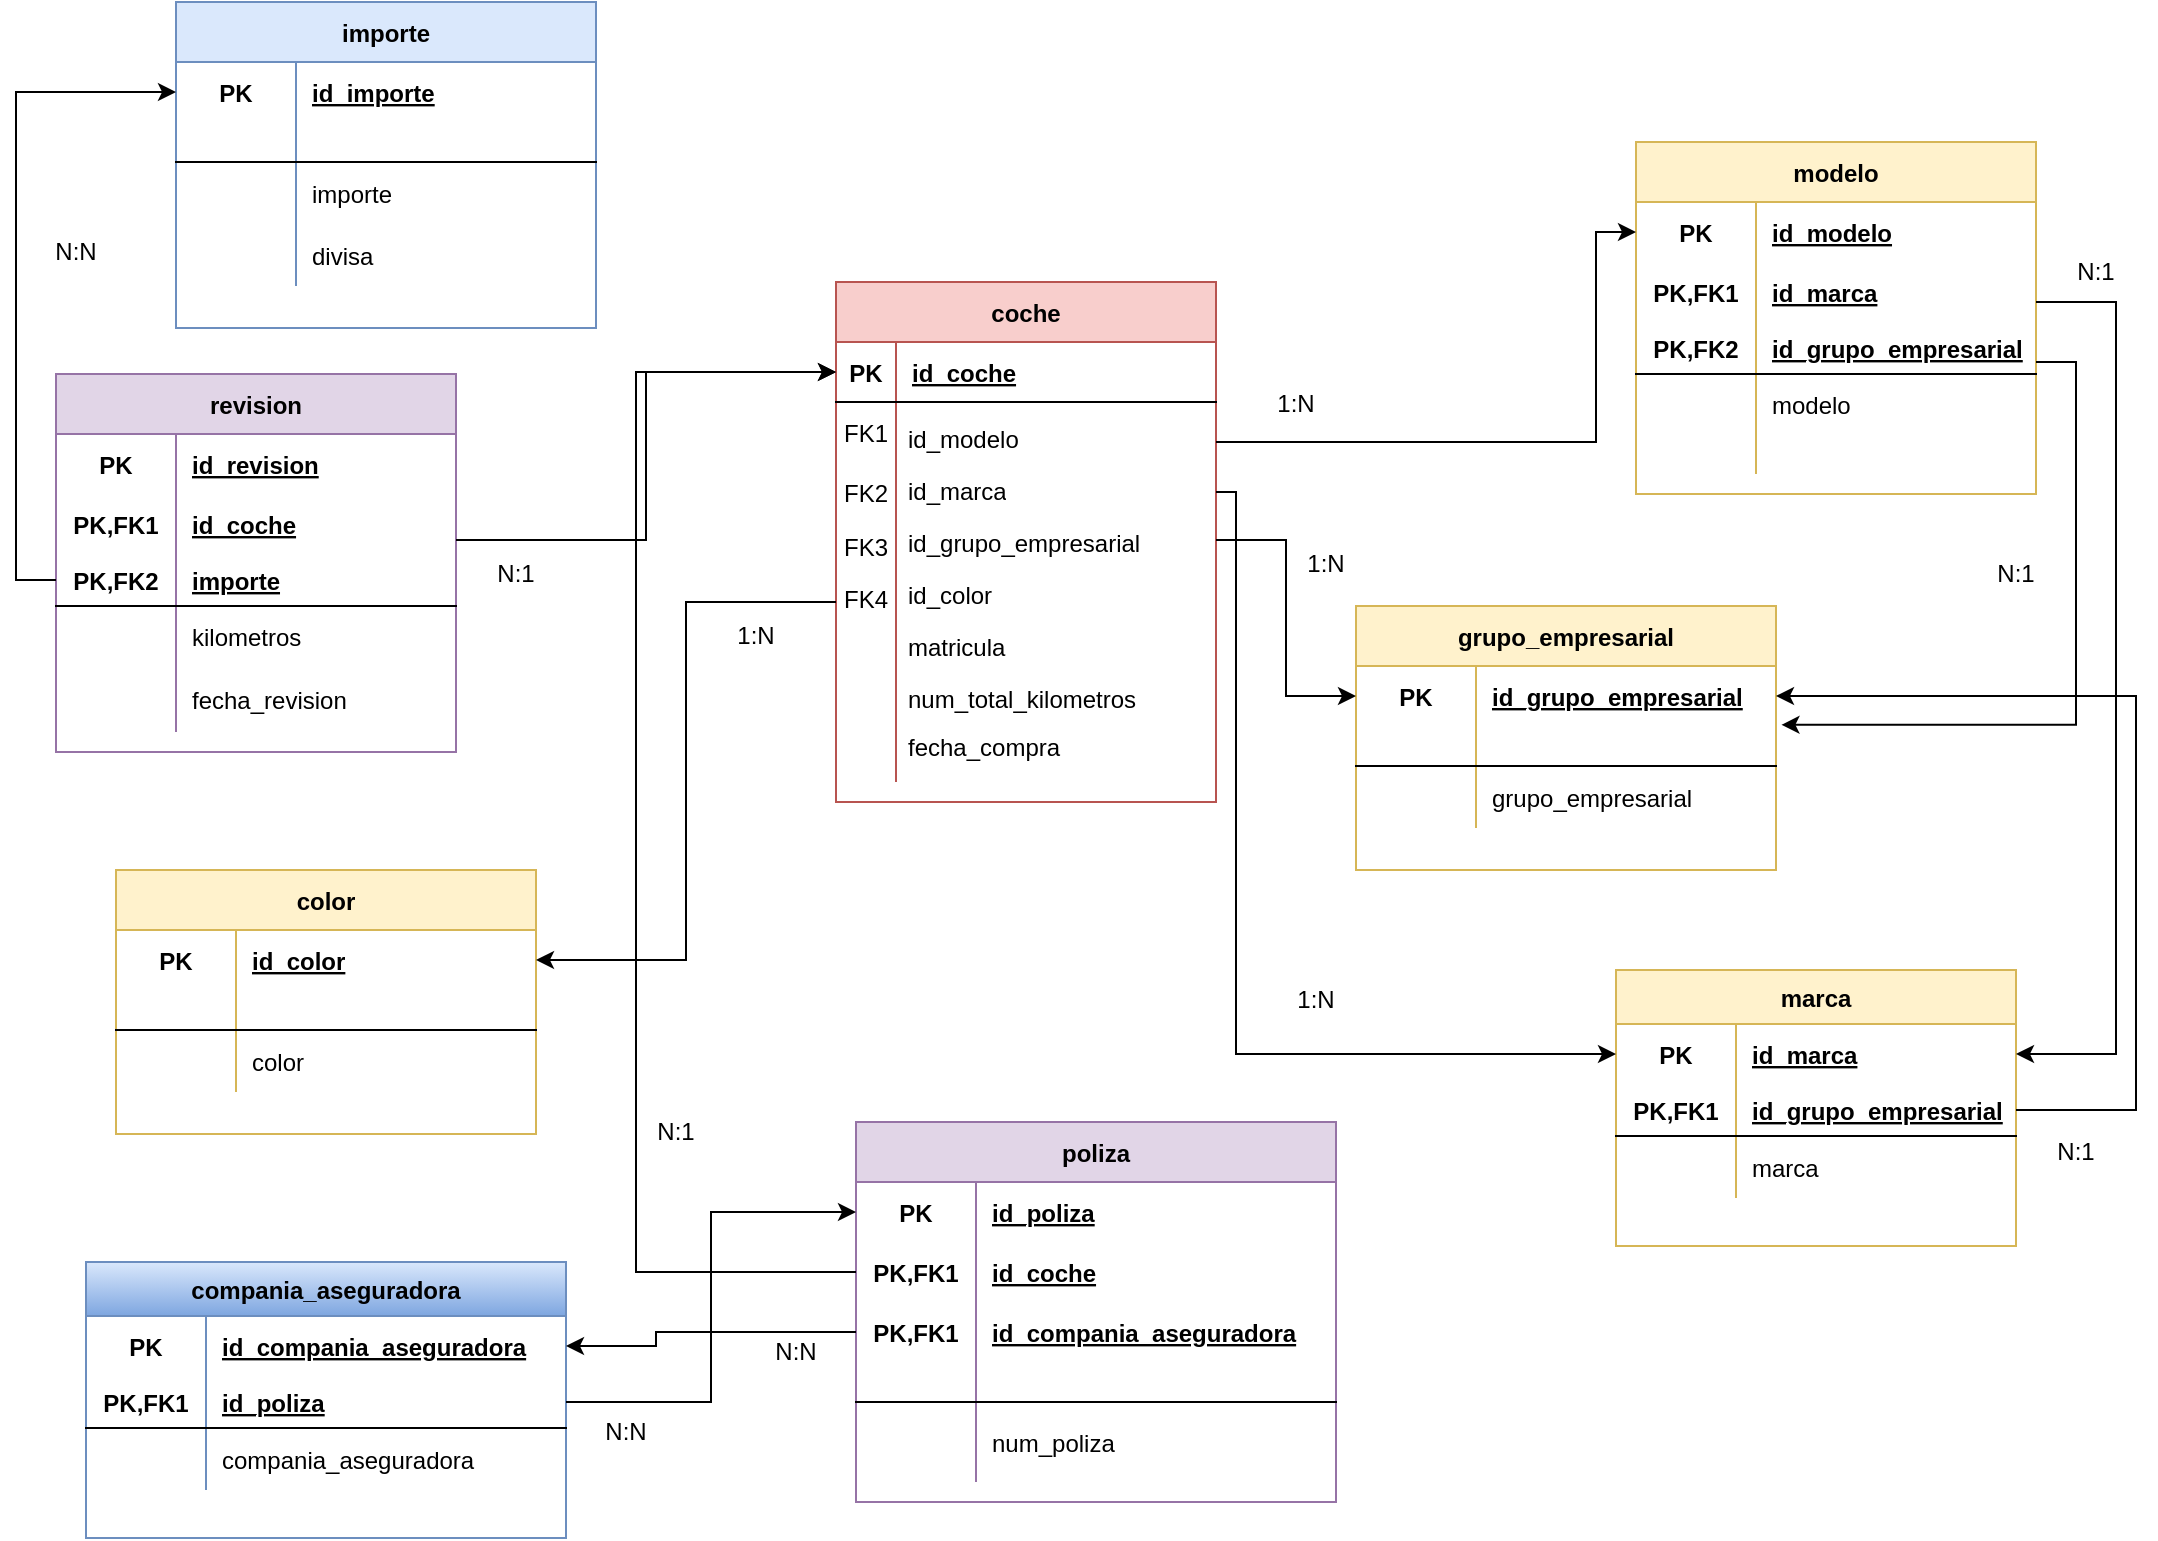 <mxfile version="20.3.0" type="device"><diagram id="R2lEEEUBdFMjLlhIrx00" name="Page-1"><mxGraphModel dx="1301" dy="855" grid="1" gridSize="10" guides="1" tooltips="1" connect="1" arrows="1" fold="1" page="1" pageScale="1" pageWidth="1100" pageHeight="850" math="0" shadow="0" extFonts="Permanent Marker^https://fonts.googleapis.com/css?family=Permanent+Marker"><root><mxCell id="0"/><mxCell id="1" parent="0"/><mxCell id="mA0oNfnz9oC28Sxgr4J8-57" value="coche" style="shape=table;startSize=30;container=1;collapsible=1;childLayout=tableLayout;fixedRows=1;rowLines=0;fontStyle=1;align=center;resizeLast=1;fillColor=#f8cecc;strokeColor=#b85450;" vertex="1" parent="1"><mxGeometry x="430" y="190" width="190" height="260" as="geometry"/></mxCell><mxCell id="mA0oNfnz9oC28Sxgr4J8-58" value="" style="shape=tableRow;horizontal=0;startSize=0;swimlaneHead=0;swimlaneBody=0;fillColor=none;collapsible=0;dropTarget=0;points=[[0,0.5],[1,0.5]];portConstraint=eastwest;top=0;left=0;right=0;bottom=1;" vertex="1" parent="mA0oNfnz9oC28Sxgr4J8-57"><mxGeometry y="30" width="190" height="30" as="geometry"/></mxCell><mxCell id="mA0oNfnz9oC28Sxgr4J8-59" value="PK" style="shape=partialRectangle;connectable=0;fillColor=none;top=0;left=0;bottom=0;right=0;fontStyle=1;overflow=hidden;" vertex="1" parent="mA0oNfnz9oC28Sxgr4J8-58"><mxGeometry width="30" height="30" as="geometry"><mxRectangle width="30" height="30" as="alternateBounds"/></mxGeometry></mxCell><mxCell id="mA0oNfnz9oC28Sxgr4J8-60" value="id_coche" style="shape=partialRectangle;connectable=0;fillColor=none;top=0;left=0;bottom=0;right=0;align=left;spacingLeft=6;fontStyle=5;overflow=hidden;" vertex="1" parent="mA0oNfnz9oC28Sxgr4J8-58"><mxGeometry x="30" width="160" height="30" as="geometry"><mxRectangle width="160" height="30" as="alternateBounds"/></mxGeometry></mxCell><mxCell id="mA0oNfnz9oC28Sxgr4J8-61" value="" style="shape=tableRow;horizontal=0;startSize=0;swimlaneHead=0;swimlaneBody=0;fillColor=none;collapsible=0;dropTarget=0;points=[[0,0.5],[1,0.5]];portConstraint=eastwest;top=0;left=0;right=0;bottom=0;" vertex="1" parent="mA0oNfnz9oC28Sxgr4J8-57"><mxGeometry y="60" width="190" height="30" as="geometry"/></mxCell><mxCell id="mA0oNfnz9oC28Sxgr4J8-62" value="FK1" style="shape=partialRectangle;connectable=0;fillColor=none;top=0;left=0;bottom=0;right=0;editable=1;overflow=hidden;" vertex="1" parent="mA0oNfnz9oC28Sxgr4J8-61"><mxGeometry width="30" height="30" as="geometry"><mxRectangle width="30" height="30" as="alternateBounds"/></mxGeometry></mxCell><mxCell id="mA0oNfnz9oC28Sxgr4J8-63" value="" style="shape=partialRectangle;connectable=0;fillColor=none;top=0;left=0;bottom=0;right=0;align=left;spacingLeft=6;overflow=hidden;" vertex="1" parent="mA0oNfnz9oC28Sxgr4J8-61"><mxGeometry x="30" width="160" height="30" as="geometry"><mxRectangle width="160" height="30" as="alternateBounds"/></mxGeometry></mxCell><mxCell id="mA0oNfnz9oC28Sxgr4J8-64" value="" style="shape=tableRow;horizontal=0;startSize=0;swimlaneHead=0;swimlaneBody=0;fillColor=none;collapsible=0;dropTarget=0;points=[[0,0.5],[1,0.5]];portConstraint=eastwest;top=0;left=0;right=0;bottom=0;" vertex="1" parent="mA0oNfnz9oC28Sxgr4J8-57"><mxGeometry y="90" width="190" height="30" as="geometry"/></mxCell><mxCell id="mA0oNfnz9oC28Sxgr4J8-65" value="FK2" style="shape=partialRectangle;connectable=0;fillColor=none;top=0;left=0;bottom=0;right=0;editable=1;overflow=hidden;" vertex="1" parent="mA0oNfnz9oC28Sxgr4J8-64"><mxGeometry width="30" height="30" as="geometry"><mxRectangle width="30" height="30" as="alternateBounds"/></mxGeometry></mxCell><mxCell id="mA0oNfnz9oC28Sxgr4J8-66" value="" style="shape=partialRectangle;connectable=0;fillColor=none;top=0;left=0;bottom=0;right=0;align=left;spacingLeft=6;overflow=hidden;" vertex="1" parent="mA0oNfnz9oC28Sxgr4J8-64"><mxGeometry x="30" width="160" height="30" as="geometry"><mxRectangle width="160" height="30" as="alternateBounds"/></mxGeometry></mxCell><mxCell id="mA0oNfnz9oC28Sxgr4J8-67" value="" style="shape=tableRow;horizontal=0;startSize=0;swimlaneHead=0;swimlaneBody=0;fillColor=none;collapsible=0;dropTarget=0;points=[[0,0.5],[1,0.5]];portConstraint=eastwest;top=0;left=0;right=0;bottom=0;" vertex="1" parent="mA0oNfnz9oC28Sxgr4J8-57"><mxGeometry y="120" width="190" height="130" as="geometry"/></mxCell><mxCell id="mA0oNfnz9oC28Sxgr4J8-68" value="" style="shape=partialRectangle;connectable=0;fillColor=none;top=0;left=0;bottom=0;right=0;editable=1;overflow=hidden;" vertex="1" parent="mA0oNfnz9oC28Sxgr4J8-67"><mxGeometry width="30" height="130" as="geometry"><mxRectangle width="30" height="130" as="alternateBounds"/></mxGeometry></mxCell><mxCell id="mA0oNfnz9oC28Sxgr4J8-69" value="" style="shape=partialRectangle;connectable=0;fillColor=none;top=0;left=0;bottom=0;right=0;align=left;spacingLeft=6;overflow=hidden;" vertex="1" parent="mA0oNfnz9oC28Sxgr4J8-67"><mxGeometry x="30" width="160" height="130" as="geometry"><mxRectangle width="160" height="130" as="alternateBounds"/></mxGeometry></mxCell><mxCell id="mA0oNfnz9oC28Sxgr4J8-47" value="id_modelo" style="text;strokeColor=none;fillColor=none;align=left;verticalAlign=top;spacingLeft=4;spacingRight=4;overflow=hidden;rotatable=0;points=[[0,0.5],[1,0.5]];portConstraint=eastwest;" vertex="1" parent="1"><mxGeometry x="460" y="255" width="90" height="26" as="geometry"/></mxCell><mxCell id="mA0oNfnz9oC28Sxgr4J8-48" value="id_marca" style="text;strokeColor=none;fillColor=none;align=left;verticalAlign=top;spacingLeft=4;spacingRight=4;overflow=hidden;rotatable=0;points=[[0,0.5],[1,0.5]];portConstraint=eastwest;" vertex="1" parent="1"><mxGeometry x="460" y="281" width="60" height="26" as="geometry"/></mxCell><mxCell id="mA0oNfnz9oC28Sxgr4J8-49" value="id_grupo_empresarial" style="text;strokeColor=none;fillColor=none;align=left;verticalAlign=top;spacingLeft=4;spacingRight=4;overflow=hidden;rotatable=0;points=[[0,0.5],[1,0.5]];portConstraint=eastwest;" vertex="1" parent="1"><mxGeometry x="460" y="307" width="140" height="26" as="geometry"/></mxCell><mxCell id="mA0oNfnz9oC28Sxgr4J8-50" value="id_color" style="text;strokeColor=none;fillColor=none;align=left;verticalAlign=top;spacingLeft=4;spacingRight=4;overflow=hidden;rotatable=0;points=[[0,0.5],[1,0.5]];portConstraint=eastwest;" vertex="1" parent="1"><mxGeometry x="460" y="333" width="60" height="26" as="geometry"/></mxCell><mxCell id="mA0oNfnz9oC28Sxgr4J8-51" value="matricula" style="text;strokeColor=none;fillColor=none;align=left;verticalAlign=top;spacingLeft=4;spacingRight=4;overflow=hidden;rotatable=0;points=[[0,0.5],[1,0.5]];portConstraint=eastwest;" vertex="1" parent="1"><mxGeometry x="460" y="359" width="60" height="26" as="geometry"/></mxCell><mxCell id="mA0oNfnz9oC28Sxgr4J8-52" value="num_total_kilometros" style="text;strokeColor=none;fillColor=none;align=left;verticalAlign=top;spacingLeft=4;spacingRight=4;overflow=hidden;rotatable=0;points=[[0,0.5],[1,0.5]];portConstraint=eastwest;" vertex="1" parent="1"><mxGeometry x="460" y="385" width="130" height="20" as="geometry"/></mxCell><mxCell id="mA0oNfnz9oC28Sxgr4J8-55" value="fecha_compra" style="text;strokeColor=none;fillColor=none;align=left;verticalAlign=top;spacingLeft=4;spacingRight=4;overflow=hidden;rotatable=0;points=[[0,0.5],[1,0.5]];portConstraint=eastwest;" vertex="1" parent="1"><mxGeometry x="460" y="409" width="100" height="26" as="geometry"/></mxCell><mxCell id="mA0oNfnz9oC28Sxgr4J8-70" value="FK3" style="shape=partialRectangle;connectable=0;fillColor=none;top=0;left=0;bottom=0;right=0;editable=1;overflow=hidden;" vertex="1" parent="1"><mxGeometry x="430" y="307" width="30" height="30" as="geometry"><mxRectangle width="30" height="30" as="alternateBounds"/></mxGeometry></mxCell><mxCell id="mA0oNfnz9oC28Sxgr4J8-71" value="FK4" style="shape=partialRectangle;connectable=0;fillColor=none;top=0;left=0;bottom=0;right=0;editable=1;overflow=hidden;" vertex="1" parent="1"><mxGeometry x="430" y="333" width="30" height="30" as="geometry"><mxRectangle width="30" height="30" as="alternateBounds"/></mxGeometry></mxCell><mxCell id="mA0oNfnz9oC28Sxgr4J8-89" value="modelo" style="shape=table;startSize=30;container=1;collapsible=1;childLayout=tableLayout;fixedRows=1;rowLines=0;fontStyle=1;align=center;resizeLast=1;fillColor=#fff2cc;strokeColor=#d6b656;" vertex="1" parent="1"><mxGeometry x="830" y="120" width="200" height="176" as="geometry"/></mxCell><mxCell id="mA0oNfnz9oC28Sxgr4J8-90" value="" style="shape=tableRow;horizontal=0;startSize=0;swimlaneHead=0;swimlaneBody=0;fillColor=none;collapsible=0;dropTarget=0;points=[[0,0.5],[1,0.5]];portConstraint=eastwest;top=0;left=0;right=0;bottom=0;" vertex="1" parent="mA0oNfnz9oC28Sxgr4J8-89"><mxGeometry y="30" width="200" height="30" as="geometry"/></mxCell><mxCell id="mA0oNfnz9oC28Sxgr4J8-91" value="PK" style="shape=partialRectangle;connectable=0;fillColor=none;top=0;left=0;bottom=0;right=0;fontStyle=1;overflow=hidden;" vertex="1" parent="mA0oNfnz9oC28Sxgr4J8-90"><mxGeometry width="60" height="30" as="geometry"><mxRectangle width="60" height="30" as="alternateBounds"/></mxGeometry></mxCell><mxCell id="mA0oNfnz9oC28Sxgr4J8-92" value="id_modelo" style="shape=partialRectangle;connectable=0;fillColor=none;top=0;left=0;bottom=0;right=0;align=left;spacingLeft=6;fontStyle=5;overflow=hidden;" vertex="1" parent="mA0oNfnz9oC28Sxgr4J8-90"><mxGeometry x="60" width="140" height="30" as="geometry"><mxRectangle width="140" height="30" as="alternateBounds"/></mxGeometry></mxCell><mxCell id="mA0oNfnz9oC28Sxgr4J8-102" value="" style="shape=tableRow;horizontal=0;startSize=0;swimlaneHead=0;swimlaneBody=0;fillColor=none;collapsible=0;dropTarget=0;points=[[0,0.5],[1,0.5]];portConstraint=eastwest;top=0;left=0;right=0;bottom=0;" vertex="1" parent="mA0oNfnz9oC28Sxgr4J8-89"><mxGeometry y="60" width="200" height="30" as="geometry"/></mxCell><mxCell id="mA0oNfnz9oC28Sxgr4J8-103" value="PK,FK1" style="shape=partialRectangle;connectable=0;fillColor=none;top=0;left=0;bottom=0;right=0;fontStyle=1;overflow=hidden;" vertex="1" parent="mA0oNfnz9oC28Sxgr4J8-102"><mxGeometry width="60" height="30" as="geometry"><mxRectangle width="60" height="30" as="alternateBounds"/></mxGeometry></mxCell><mxCell id="mA0oNfnz9oC28Sxgr4J8-104" value="id_marca" style="shape=partialRectangle;connectable=0;fillColor=none;top=0;left=0;bottom=0;right=0;align=left;spacingLeft=6;fontStyle=5;overflow=hidden;" vertex="1" parent="mA0oNfnz9oC28Sxgr4J8-102"><mxGeometry x="60" width="140" height="30" as="geometry"><mxRectangle width="140" height="30" as="alternateBounds"/></mxGeometry></mxCell><mxCell id="mA0oNfnz9oC28Sxgr4J8-93" value="" style="shape=tableRow;horizontal=0;startSize=0;swimlaneHead=0;swimlaneBody=0;fillColor=none;collapsible=0;dropTarget=0;points=[[0,0.5],[1,0.5]];portConstraint=eastwest;top=0;left=0;right=0;bottom=1;" vertex="1" parent="mA0oNfnz9oC28Sxgr4J8-89"><mxGeometry y="90" width="200" height="26" as="geometry"/></mxCell><mxCell id="mA0oNfnz9oC28Sxgr4J8-94" value="PK,FK2" style="shape=partialRectangle;connectable=0;fillColor=none;top=0;left=0;bottom=0;right=0;fontStyle=1;overflow=hidden;" vertex="1" parent="mA0oNfnz9oC28Sxgr4J8-93"><mxGeometry width="60" height="26" as="geometry"><mxRectangle width="60" height="26" as="alternateBounds"/></mxGeometry></mxCell><mxCell id="mA0oNfnz9oC28Sxgr4J8-95" value="id_grupo_empresarial" style="shape=partialRectangle;connectable=0;fillColor=none;top=0;left=0;bottom=0;right=0;align=left;spacingLeft=6;fontStyle=5;overflow=hidden;" vertex="1" parent="mA0oNfnz9oC28Sxgr4J8-93"><mxGeometry x="60" width="140" height="26" as="geometry"><mxRectangle width="140" height="26" as="alternateBounds"/></mxGeometry></mxCell><mxCell id="mA0oNfnz9oC28Sxgr4J8-96" value="" style="shape=tableRow;horizontal=0;startSize=0;swimlaneHead=0;swimlaneBody=0;fillColor=none;collapsible=0;dropTarget=0;points=[[0,0.5],[1,0.5]];portConstraint=eastwest;top=0;left=0;right=0;bottom=0;" vertex="1" parent="mA0oNfnz9oC28Sxgr4J8-89"><mxGeometry y="116" width="200" height="30" as="geometry"/></mxCell><mxCell id="mA0oNfnz9oC28Sxgr4J8-97" value="" style="shape=partialRectangle;connectable=0;fillColor=none;top=0;left=0;bottom=0;right=0;editable=1;overflow=hidden;" vertex="1" parent="mA0oNfnz9oC28Sxgr4J8-96"><mxGeometry width="60" height="30" as="geometry"><mxRectangle width="60" height="30" as="alternateBounds"/></mxGeometry></mxCell><mxCell id="mA0oNfnz9oC28Sxgr4J8-98" value="modelo" style="shape=partialRectangle;connectable=0;fillColor=none;top=0;left=0;bottom=0;right=0;align=left;spacingLeft=6;overflow=hidden;" vertex="1" parent="mA0oNfnz9oC28Sxgr4J8-96"><mxGeometry x="60" width="140" height="30" as="geometry"><mxRectangle width="140" height="30" as="alternateBounds"/></mxGeometry></mxCell><mxCell id="mA0oNfnz9oC28Sxgr4J8-99" value="" style="shape=tableRow;horizontal=0;startSize=0;swimlaneHead=0;swimlaneBody=0;fillColor=none;collapsible=0;dropTarget=0;points=[[0,0.5],[1,0.5]];portConstraint=eastwest;top=0;left=0;right=0;bottom=0;" vertex="1" parent="mA0oNfnz9oC28Sxgr4J8-89"><mxGeometry y="146" width="200" height="20" as="geometry"/></mxCell><mxCell id="mA0oNfnz9oC28Sxgr4J8-100" value="" style="shape=partialRectangle;connectable=0;fillColor=none;top=0;left=0;bottom=0;right=0;editable=1;overflow=hidden;" vertex="1" parent="mA0oNfnz9oC28Sxgr4J8-99"><mxGeometry width="60" height="20" as="geometry"><mxRectangle width="60" height="20" as="alternateBounds"/></mxGeometry></mxCell><mxCell id="mA0oNfnz9oC28Sxgr4J8-101" value="" style="shape=partialRectangle;connectable=0;fillColor=none;top=0;left=0;bottom=0;right=0;align=left;spacingLeft=6;overflow=hidden;" vertex="1" parent="mA0oNfnz9oC28Sxgr4J8-99"><mxGeometry x="60" width="140" height="20" as="geometry"><mxRectangle width="140" height="20" as="alternateBounds"/></mxGeometry></mxCell><mxCell id="mA0oNfnz9oC28Sxgr4J8-105" value="marca" style="shape=table;startSize=27;container=1;collapsible=1;childLayout=tableLayout;fixedRows=1;rowLines=0;fontStyle=1;align=center;resizeLast=1;fillColor=#fff2cc;strokeColor=#d6b656;" vertex="1" parent="1"><mxGeometry x="820" y="534" width="200" height="138" as="geometry"/></mxCell><mxCell id="mA0oNfnz9oC28Sxgr4J8-106" value="" style="shape=tableRow;horizontal=0;startSize=0;swimlaneHead=0;swimlaneBody=0;fillColor=none;collapsible=0;dropTarget=0;points=[[0,0.5],[1,0.5]];portConstraint=eastwest;top=0;left=0;right=0;bottom=0;" vertex="1" parent="mA0oNfnz9oC28Sxgr4J8-105"><mxGeometry y="27" width="200" height="30" as="geometry"/></mxCell><mxCell id="mA0oNfnz9oC28Sxgr4J8-107" value="PK" style="shape=partialRectangle;connectable=0;fillColor=none;top=0;left=0;bottom=0;right=0;fontStyle=1;overflow=hidden;" vertex="1" parent="mA0oNfnz9oC28Sxgr4J8-106"><mxGeometry width="60" height="30" as="geometry"><mxRectangle width="60" height="30" as="alternateBounds"/></mxGeometry></mxCell><mxCell id="mA0oNfnz9oC28Sxgr4J8-108" value="id_marca" style="shape=partialRectangle;connectable=0;fillColor=none;top=0;left=0;bottom=0;right=0;align=left;spacingLeft=6;fontStyle=5;overflow=hidden;" vertex="1" parent="mA0oNfnz9oC28Sxgr4J8-106"><mxGeometry x="60" width="140" height="30" as="geometry"><mxRectangle width="140" height="30" as="alternateBounds"/></mxGeometry></mxCell><mxCell id="mA0oNfnz9oC28Sxgr4J8-112" value="" style="shape=tableRow;horizontal=0;startSize=0;swimlaneHead=0;swimlaneBody=0;fillColor=none;collapsible=0;dropTarget=0;points=[[0,0.5],[1,0.5]];portConstraint=eastwest;top=0;left=0;right=0;bottom=1;" vertex="1" parent="mA0oNfnz9oC28Sxgr4J8-105"><mxGeometry y="57" width="200" height="26" as="geometry"/></mxCell><mxCell id="mA0oNfnz9oC28Sxgr4J8-113" value="PK,FK1" style="shape=partialRectangle;connectable=0;fillColor=none;top=0;left=0;bottom=0;right=0;fontStyle=1;overflow=hidden;" vertex="1" parent="mA0oNfnz9oC28Sxgr4J8-112"><mxGeometry width="60" height="26" as="geometry"><mxRectangle width="60" height="26" as="alternateBounds"/></mxGeometry></mxCell><mxCell id="mA0oNfnz9oC28Sxgr4J8-114" value="id_grupo_empresarial" style="shape=partialRectangle;connectable=0;fillColor=none;top=0;left=0;bottom=0;right=0;align=left;spacingLeft=6;fontStyle=5;overflow=hidden;" vertex="1" parent="mA0oNfnz9oC28Sxgr4J8-112"><mxGeometry x="60" width="140" height="26" as="geometry"><mxRectangle width="140" height="26" as="alternateBounds"/></mxGeometry></mxCell><mxCell id="mA0oNfnz9oC28Sxgr4J8-118" value="" style="shape=tableRow;horizontal=0;startSize=0;swimlaneHead=0;swimlaneBody=0;fillColor=none;collapsible=0;dropTarget=0;points=[[0,0.5],[1,0.5]];portConstraint=eastwest;top=0;left=0;right=0;bottom=0;" vertex="1" parent="mA0oNfnz9oC28Sxgr4J8-105"><mxGeometry y="83" width="200" height="31" as="geometry"/></mxCell><mxCell id="mA0oNfnz9oC28Sxgr4J8-119" value="" style="shape=partialRectangle;connectable=0;fillColor=none;top=0;left=0;bottom=0;right=0;editable=1;overflow=hidden;" vertex="1" parent="mA0oNfnz9oC28Sxgr4J8-118"><mxGeometry width="60" height="31" as="geometry"><mxRectangle width="60" height="31" as="alternateBounds"/></mxGeometry></mxCell><mxCell id="mA0oNfnz9oC28Sxgr4J8-120" value="marca" style="shape=partialRectangle;connectable=0;fillColor=none;top=0;left=0;bottom=0;right=0;align=left;spacingLeft=6;overflow=hidden;" vertex="1" parent="mA0oNfnz9oC28Sxgr4J8-118"><mxGeometry x="60" width="140" height="31" as="geometry"><mxRectangle width="140" height="31" as="alternateBounds"/></mxGeometry></mxCell><mxCell id="mA0oNfnz9oC28Sxgr4J8-121" value="grupo_empresarial" style="shape=table;startSize=30;container=1;collapsible=1;childLayout=tableLayout;fixedRows=1;rowLines=0;fontStyle=1;align=center;resizeLast=1;fillColor=#fff2cc;strokeColor=#d6b656;" vertex="1" parent="1"><mxGeometry x="690" y="352" width="210" height="132" as="geometry"/></mxCell><mxCell id="mA0oNfnz9oC28Sxgr4J8-122" value="" style="shape=tableRow;horizontal=0;startSize=0;swimlaneHead=0;swimlaneBody=0;fillColor=none;collapsible=0;dropTarget=0;points=[[0,0.5],[1,0.5]];portConstraint=eastwest;top=0;left=0;right=0;bottom=0;" vertex="1" parent="mA0oNfnz9oC28Sxgr4J8-121"><mxGeometry y="30" width="210" height="30" as="geometry"/></mxCell><mxCell id="mA0oNfnz9oC28Sxgr4J8-123" value="PK" style="shape=partialRectangle;connectable=0;fillColor=none;top=0;left=0;bottom=0;right=0;fontStyle=1;overflow=hidden;" vertex="1" parent="mA0oNfnz9oC28Sxgr4J8-122"><mxGeometry width="60" height="30" as="geometry"><mxRectangle width="60" height="30" as="alternateBounds"/></mxGeometry></mxCell><mxCell id="mA0oNfnz9oC28Sxgr4J8-124" value="id_grupo_empresarial" style="shape=partialRectangle;connectable=0;fillColor=none;top=0;left=0;bottom=0;right=0;align=left;spacingLeft=6;fontStyle=5;overflow=hidden;" vertex="1" parent="mA0oNfnz9oC28Sxgr4J8-122"><mxGeometry x="60" width="150" height="30" as="geometry"><mxRectangle width="150" height="30" as="alternateBounds"/></mxGeometry></mxCell><mxCell id="mA0oNfnz9oC28Sxgr4J8-125" value="" style="shape=tableRow;horizontal=0;startSize=0;swimlaneHead=0;swimlaneBody=0;fillColor=none;collapsible=0;dropTarget=0;points=[[0,0.5],[1,0.5]];portConstraint=eastwest;top=0;left=0;right=0;bottom=1;" vertex="1" parent="mA0oNfnz9oC28Sxgr4J8-121"><mxGeometry y="60" width="210" height="20" as="geometry"/></mxCell><mxCell id="mA0oNfnz9oC28Sxgr4J8-126" value="" style="shape=partialRectangle;connectable=0;fillColor=none;top=0;left=0;bottom=0;right=0;fontStyle=1;overflow=hidden;" vertex="1" parent="mA0oNfnz9oC28Sxgr4J8-125"><mxGeometry width="60" height="20" as="geometry"><mxRectangle width="60" height="20" as="alternateBounds"/></mxGeometry></mxCell><mxCell id="mA0oNfnz9oC28Sxgr4J8-127" value="" style="shape=partialRectangle;connectable=0;fillColor=none;top=0;left=0;bottom=0;right=0;align=left;spacingLeft=6;fontStyle=5;overflow=hidden;" vertex="1" parent="mA0oNfnz9oC28Sxgr4J8-125"><mxGeometry x="60" width="150" height="20" as="geometry"><mxRectangle width="150" height="20" as="alternateBounds"/></mxGeometry></mxCell><mxCell id="mA0oNfnz9oC28Sxgr4J8-128" value="" style="shape=tableRow;horizontal=0;startSize=0;swimlaneHead=0;swimlaneBody=0;fillColor=none;collapsible=0;dropTarget=0;points=[[0,0.5],[1,0.5]];portConstraint=eastwest;top=0;left=0;right=0;bottom=0;" vertex="1" parent="mA0oNfnz9oC28Sxgr4J8-121"><mxGeometry y="80" width="210" height="31" as="geometry"/></mxCell><mxCell id="mA0oNfnz9oC28Sxgr4J8-129" value="" style="shape=partialRectangle;connectable=0;fillColor=none;top=0;left=0;bottom=0;right=0;editable=1;overflow=hidden;" vertex="1" parent="mA0oNfnz9oC28Sxgr4J8-128"><mxGeometry width="60" height="31" as="geometry"><mxRectangle width="60" height="31" as="alternateBounds"/></mxGeometry></mxCell><mxCell id="mA0oNfnz9oC28Sxgr4J8-130" value="grupo_empresarial" style="shape=partialRectangle;connectable=0;fillColor=none;top=0;left=0;bottom=0;right=0;align=left;spacingLeft=6;overflow=hidden;" vertex="1" parent="mA0oNfnz9oC28Sxgr4J8-128"><mxGeometry x="60" width="150" height="31" as="geometry"><mxRectangle width="150" height="31" as="alternateBounds"/></mxGeometry></mxCell><mxCell id="mA0oNfnz9oC28Sxgr4J8-131" value="color" style="shape=table;startSize=30;container=1;collapsible=1;childLayout=tableLayout;fixedRows=1;rowLines=0;fontStyle=1;align=center;resizeLast=1;fillColor=#fff2cc;strokeColor=#d6b656;" vertex="1" parent="1"><mxGeometry x="70" y="484" width="210" height="132" as="geometry"/></mxCell><mxCell id="mA0oNfnz9oC28Sxgr4J8-132" value="" style="shape=tableRow;horizontal=0;startSize=0;swimlaneHead=0;swimlaneBody=0;fillColor=none;collapsible=0;dropTarget=0;points=[[0,0.5],[1,0.5]];portConstraint=eastwest;top=0;left=0;right=0;bottom=0;" vertex="1" parent="mA0oNfnz9oC28Sxgr4J8-131"><mxGeometry y="30" width="210" height="30" as="geometry"/></mxCell><mxCell id="mA0oNfnz9oC28Sxgr4J8-133" value="PK" style="shape=partialRectangle;connectable=0;fillColor=none;top=0;left=0;bottom=0;right=0;fontStyle=1;overflow=hidden;" vertex="1" parent="mA0oNfnz9oC28Sxgr4J8-132"><mxGeometry width="60" height="30" as="geometry"><mxRectangle width="60" height="30" as="alternateBounds"/></mxGeometry></mxCell><mxCell id="mA0oNfnz9oC28Sxgr4J8-134" value="id_color" style="shape=partialRectangle;connectable=0;fillColor=none;top=0;left=0;bottom=0;right=0;align=left;spacingLeft=6;fontStyle=5;overflow=hidden;" vertex="1" parent="mA0oNfnz9oC28Sxgr4J8-132"><mxGeometry x="60" width="150" height="30" as="geometry"><mxRectangle width="150" height="30" as="alternateBounds"/></mxGeometry></mxCell><mxCell id="mA0oNfnz9oC28Sxgr4J8-135" value="" style="shape=tableRow;horizontal=0;startSize=0;swimlaneHead=0;swimlaneBody=0;fillColor=none;collapsible=0;dropTarget=0;points=[[0,0.5],[1,0.5]];portConstraint=eastwest;top=0;left=0;right=0;bottom=1;" vertex="1" parent="mA0oNfnz9oC28Sxgr4J8-131"><mxGeometry y="60" width="210" height="20" as="geometry"/></mxCell><mxCell id="mA0oNfnz9oC28Sxgr4J8-136" value="" style="shape=partialRectangle;connectable=0;fillColor=none;top=0;left=0;bottom=0;right=0;fontStyle=1;overflow=hidden;" vertex="1" parent="mA0oNfnz9oC28Sxgr4J8-135"><mxGeometry width="60" height="20" as="geometry"><mxRectangle width="60" height="20" as="alternateBounds"/></mxGeometry></mxCell><mxCell id="mA0oNfnz9oC28Sxgr4J8-137" value="" style="shape=partialRectangle;connectable=0;fillColor=none;top=0;left=0;bottom=0;right=0;align=left;spacingLeft=6;fontStyle=5;overflow=hidden;" vertex="1" parent="mA0oNfnz9oC28Sxgr4J8-135"><mxGeometry x="60" width="150" height="20" as="geometry"><mxRectangle width="150" height="20" as="alternateBounds"/></mxGeometry></mxCell><mxCell id="mA0oNfnz9oC28Sxgr4J8-138" value="" style="shape=tableRow;horizontal=0;startSize=0;swimlaneHead=0;swimlaneBody=0;fillColor=none;collapsible=0;dropTarget=0;points=[[0,0.5],[1,0.5]];portConstraint=eastwest;top=0;left=0;right=0;bottom=0;" vertex="1" parent="mA0oNfnz9oC28Sxgr4J8-131"><mxGeometry y="80" width="210" height="31" as="geometry"/></mxCell><mxCell id="mA0oNfnz9oC28Sxgr4J8-139" value="" style="shape=partialRectangle;connectable=0;fillColor=none;top=0;left=0;bottom=0;right=0;editable=1;overflow=hidden;" vertex="1" parent="mA0oNfnz9oC28Sxgr4J8-138"><mxGeometry width="60" height="31" as="geometry"><mxRectangle width="60" height="31" as="alternateBounds"/></mxGeometry></mxCell><mxCell id="mA0oNfnz9oC28Sxgr4J8-140" value="color" style="shape=partialRectangle;connectable=0;fillColor=none;top=0;left=0;bottom=0;right=0;align=left;spacingLeft=6;overflow=hidden;" vertex="1" parent="mA0oNfnz9oC28Sxgr4J8-138"><mxGeometry x="60" width="150" height="31" as="geometry"><mxRectangle width="150" height="31" as="alternateBounds"/></mxGeometry></mxCell><mxCell id="mA0oNfnz9oC28Sxgr4J8-153" value="poliza" style="shape=table;startSize=30;container=1;collapsible=1;childLayout=tableLayout;fixedRows=1;rowLines=0;fontStyle=1;align=center;resizeLast=1;fillColor=#e1d5e7;strokeColor=#9673a6;" vertex="1" parent="1"><mxGeometry x="440" y="610" width="240" height="190" as="geometry"/></mxCell><mxCell id="mA0oNfnz9oC28Sxgr4J8-154" value="" style="shape=tableRow;horizontal=0;startSize=0;swimlaneHead=0;swimlaneBody=0;fillColor=none;collapsible=0;dropTarget=0;points=[[0,0.5],[1,0.5]];portConstraint=eastwest;top=0;left=0;right=0;bottom=0;" vertex="1" parent="mA0oNfnz9oC28Sxgr4J8-153"><mxGeometry y="30" width="240" height="30" as="geometry"/></mxCell><mxCell id="mA0oNfnz9oC28Sxgr4J8-155" value="PK" style="shape=partialRectangle;connectable=0;fillColor=none;top=0;left=0;bottom=0;right=0;fontStyle=1;overflow=hidden;" vertex="1" parent="mA0oNfnz9oC28Sxgr4J8-154"><mxGeometry width="60" height="30" as="geometry"><mxRectangle width="60" height="30" as="alternateBounds"/></mxGeometry></mxCell><mxCell id="mA0oNfnz9oC28Sxgr4J8-156" value="id_poliza" style="shape=partialRectangle;connectable=0;fillColor=none;top=0;left=0;bottom=0;right=0;align=left;spacingLeft=6;fontStyle=5;overflow=hidden;" vertex="1" parent="mA0oNfnz9oC28Sxgr4J8-154"><mxGeometry x="60" width="180" height="30" as="geometry"><mxRectangle width="180" height="30" as="alternateBounds"/></mxGeometry></mxCell><mxCell id="mA0oNfnz9oC28Sxgr4J8-157" value="" style="shape=tableRow;horizontal=0;startSize=0;swimlaneHead=0;swimlaneBody=0;fillColor=none;collapsible=0;dropTarget=0;points=[[0,0.5],[1,0.5]];portConstraint=eastwest;top=0;left=0;right=0;bottom=0;" vertex="1" parent="mA0oNfnz9oC28Sxgr4J8-153"><mxGeometry y="60" width="240" height="30" as="geometry"/></mxCell><mxCell id="mA0oNfnz9oC28Sxgr4J8-158" value="PK,FK1" style="shape=partialRectangle;connectable=0;fillColor=none;top=0;left=0;bottom=0;right=0;fontStyle=1;overflow=hidden;" vertex="1" parent="mA0oNfnz9oC28Sxgr4J8-157"><mxGeometry width="60" height="30" as="geometry"><mxRectangle width="60" height="30" as="alternateBounds"/></mxGeometry></mxCell><mxCell id="mA0oNfnz9oC28Sxgr4J8-159" value="id_coche" style="shape=partialRectangle;connectable=0;fillColor=none;top=0;left=0;bottom=0;right=0;align=left;spacingLeft=6;fontStyle=5;overflow=hidden;" vertex="1" parent="mA0oNfnz9oC28Sxgr4J8-157"><mxGeometry x="60" width="180" height="30" as="geometry"><mxRectangle width="180" height="30" as="alternateBounds"/></mxGeometry></mxCell><mxCell id="mA0oNfnz9oC28Sxgr4J8-169" value="" style="shape=tableRow;horizontal=0;startSize=0;swimlaneHead=0;swimlaneBody=0;fillColor=none;collapsible=0;dropTarget=0;points=[[0,0.5],[1,0.5]];portConstraint=eastwest;top=0;left=0;right=0;bottom=0;" vertex="1" parent="mA0oNfnz9oC28Sxgr4J8-153"><mxGeometry y="90" width="240" height="30" as="geometry"/></mxCell><mxCell id="mA0oNfnz9oC28Sxgr4J8-170" value="PK,FK1" style="shape=partialRectangle;connectable=0;fillColor=none;top=0;left=0;bottom=0;right=0;fontStyle=1;overflow=hidden;" vertex="1" parent="mA0oNfnz9oC28Sxgr4J8-169"><mxGeometry width="60" height="30" as="geometry"><mxRectangle width="60" height="30" as="alternateBounds"/></mxGeometry></mxCell><mxCell id="mA0oNfnz9oC28Sxgr4J8-171" value="id_compania_aseguradora" style="shape=partialRectangle;connectable=0;fillColor=none;top=0;left=0;bottom=0;right=0;align=left;spacingLeft=6;fontStyle=5;overflow=hidden;" vertex="1" parent="mA0oNfnz9oC28Sxgr4J8-169"><mxGeometry x="60" width="180" height="30" as="geometry"><mxRectangle width="180" height="30" as="alternateBounds"/></mxGeometry></mxCell><mxCell id="mA0oNfnz9oC28Sxgr4J8-160" value="" style="shape=tableRow;horizontal=0;startSize=0;swimlaneHead=0;swimlaneBody=0;fillColor=none;collapsible=0;dropTarget=0;points=[[0,0.5],[1,0.5]];portConstraint=eastwest;top=0;left=0;right=0;bottom=1;" vertex="1" parent="mA0oNfnz9oC28Sxgr4J8-153"><mxGeometry y="120" width="240" height="20" as="geometry"/></mxCell><mxCell id="mA0oNfnz9oC28Sxgr4J8-161" value="" style="shape=partialRectangle;connectable=0;fillColor=none;top=0;left=0;bottom=0;right=0;fontStyle=1;overflow=hidden;" vertex="1" parent="mA0oNfnz9oC28Sxgr4J8-160"><mxGeometry width="60" height="20" as="geometry"><mxRectangle width="60" height="20" as="alternateBounds"/></mxGeometry></mxCell><mxCell id="mA0oNfnz9oC28Sxgr4J8-162" value="" style="shape=partialRectangle;connectable=0;fillColor=none;top=0;left=0;bottom=0;right=0;align=left;spacingLeft=6;fontStyle=5;overflow=hidden;" vertex="1" parent="mA0oNfnz9oC28Sxgr4J8-160"><mxGeometry x="60" width="180" height="20" as="geometry"><mxRectangle width="180" height="20" as="alternateBounds"/></mxGeometry></mxCell><mxCell id="mA0oNfnz9oC28Sxgr4J8-163" value="" style="shape=tableRow;horizontal=0;startSize=0;swimlaneHead=0;swimlaneBody=0;fillColor=none;collapsible=0;dropTarget=0;points=[[0,0.5],[1,0.5]];portConstraint=eastwest;top=0;left=0;right=0;bottom=0;" vertex="1" parent="mA0oNfnz9oC28Sxgr4J8-153"><mxGeometry y="140" width="240" height="40" as="geometry"/></mxCell><mxCell id="mA0oNfnz9oC28Sxgr4J8-164" value="" style="shape=partialRectangle;connectable=0;fillColor=none;top=0;left=0;bottom=0;right=0;editable=1;overflow=hidden;" vertex="1" parent="mA0oNfnz9oC28Sxgr4J8-163"><mxGeometry width="60" height="40" as="geometry"><mxRectangle width="60" height="40" as="alternateBounds"/></mxGeometry></mxCell><mxCell id="mA0oNfnz9oC28Sxgr4J8-165" value="num_poliza" style="shape=partialRectangle;connectable=0;fillColor=none;top=0;left=0;bottom=0;right=0;align=left;spacingLeft=6;overflow=hidden;" vertex="1" parent="mA0oNfnz9oC28Sxgr4J8-163"><mxGeometry x="60" width="180" height="40" as="geometry"><mxRectangle width="180" height="40" as="alternateBounds"/></mxGeometry></mxCell><mxCell id="mA0oNfnz9oC28Sxgr4J8-185" value="compania_aseguradora" style="shape=table;startSize=27;container=1;collapsible=1;childLayout=tableLayout;fixedRows=1;rowLines=0;fontStyle=1;align=center;resizeLast=1;fillColor=#dae8fc;gradientColor=#7ea6e0;strokeColor=#6c8ebf;" vertex="1" parent="1"><mxGeometry x="55" y="680" width="240" height="138" as="geometry"/></mxCell><mxCell id="mA0oNfnz9oC28Sxgr4J8-186" value="" style="shape=tableRow;horizontal=0;startSize=0;swimlaneHead=0;swimlaneBody=0;fillColor=none;collapsible=0;dropTarget=0;points=[[0,0.5],[1,0.5]];portConstraint=eastwest;top=0;left=0;right=0;bottom=0;" vertex="1" parent="mA0oNfnz9oC28Sxgr4J8-185"><mxGeometry y="27" width="240" height="30" as="geometry"/></mxCell><mxCell id="mA0oNfnz9oC28Sxgr4J8-187" value="PK" style="shape=partialRectangle;connectable=0;fillColor=none;top=0;left=0;bottom=0;right=0;fontStyle=1;overflow=hidden;" vertex="1" parent="mA0oNfnz9oC28Sxgr4J8-186"><mxGeometry width="60" height="30" as="geometry"><mxRectangle width="60" height="30" as="alternateBounds"/></mxGeometry></mxCell><mxCell id="mA0oNfnz9oC28Sxgr4J8-188" value="id_compania_aseguradora" style="shape=partialRectangle;connectable=0;fillColor=none;top=0;left=0;bottom=0;right=0;align=left;spacingLeft=6;fontStyle=5;overflow=hidden;" vertex="1" parent="mA0oNfnz9oC28Sxgr4J8-186"><mxGeometry x="60" width="180" height="30" as="geometry"><mxRectangle width="180" height="30" as="alternateBounds"/></mxGeometry></mxCell><mxCell id="mA0oNfnz9oC28Sxgr4J8-189" value="" style="shape=tableRow;horizontal=0;startSize=0;swimlaneHead=0;swimlaneBody=0;fillColor=none;collapsible=0;dropTarget=0;points=[[0,0.5],[1,0.5]];portConstraint=eastwest;top=0;left=0;right=0;bottom=1;" vertex="1" parent="mA0oNfnz9oC28Sxgr4J8-185"><mxGeometry y="57" width="240" height="26" as="geometry"/></mxCell><mxCell id="mA0oNfnz9oC28Sxgr4J8-190" value="PK,FK1" style="shape=partialRectangle;connectable=0;fillColor=none;top=0;left=0;bottom=0;right=0;fontStyle=1;overflow=hidden;" vertex="1" parent="mA0oNfnz9oC28Sxgr4J8-189"><mxGeometry width="60" height="26" as="geometry"><mxRectangle width="60" height="26" as="alternateBounds"/></mxGeometry></mxCell><mxCell id="mA0oNfnz9oC28Sxgr4J8-191" value="id_poliza" style="shape=partialRectangle;connectable=0;fillColor=none;top=0;left=0;bottom=0;right=0;align=left;spacingLeft=6;fontStyle=5;overflow=hidden;" vertex="1" parent="mA0oNfnz9oC28Sxgr4J8-189"><mxGeometry x="60" width="180" height="26" as="geometry"><mxRectangle width="180" height="26" as="alternateBounds"/></mxGeometry></mxCell><mxCell id="mA0oNfnz9oC28Sxgr4J8-192" value="" style="shape=tableRow;horizontal=0;startSize=0;swimlaneHead=0;swimlaneBody=0;fillColor=none;collapsible=0;dropTarget=0;points=[[0,0.5],[1,0.5]];portConstraint=eastwest;top=0;left=0;right=0;bottom=0;" vertex="1" parent="mA0oNfnz9oC28Sxgr4J8-185"><mxGeometry y="83" width="240" height="31" as="geometry"/></mxCell><mxCell id="mA0oNfnz9oC28Sxgr4J8-193" value="" style="shape=partialRectangle;connectable=0;fillColor=none;top=0;left=0;bottom=0;right=0;editable=1;overflow=hidden;" vertex="1" parent="mA0oNfnz9oC28Sxgr4J8-192"><mxGeometry width="60" height="31" as="geometry"><mxRectangle width="60" height="31" as="alternateBounds"/></mxGeometry></mxCell><mxCell id="mA0oNfnz9oC28Sxgr4J8-194" value="compania_aseguradora" style="shape=partialRectangle;connectable=0;fillColor=none;top=0;left=0;bottom=0;right=0;align=left;spacingLeft=6;overflow=hidden;" vertex="1" parent="mA0oNfnz9oC28Sxgr4J8-192"><mxGeometry x="60" width="180" height="31" as="geometry"><mxRectangle width="180" height="31" as="alternateBounds"/></mxGeometry></mxCell><mxCell id="mA0oNfnz9oC28Sxgr4J8-195" value="revision" style="shape=table;startSize=30;container=1;collapsible=1;childLayout=tableLayout;fixedRows=1;rowLines=0;fontStyle=1;align=center;resizeLast=1;fillColor=#e1d5e7;strokeColor=#9673a6;" vertex="1" parent="1"><mxGeometry x="40" y="236" width="200" height="189" as="geometry"/></mxCell><mxCell id="mA0oNfnz9oC28Sxgr4J8-196" value="" style="shape=tableRow;horizontal=0;startSize=0;swimlaneHead=0;swimlaneBody=0;fillColor=none;collapsible=0;dropTarget=0;points=[[0,0.5],[1,0.5]];portConstraint=eastwest;top=0;left=0;right=0;bottom=0;" vertex="1" parent="mA0oNfnz9oC28Sxgr4J8-195"><mxGeometry y="30" width="200" height="30" as="geometry"/></mxCell><mxCell id="mA0oNfnz9oC28Sxgr4J8-197" value="PK" style="shape=partialRectangle;connectable=0;fillColor=none;top=0;left=0;bottom=0;right=0;fontStyle=1;overflow=hidden;" vertex="1" parent="mA0oNfnz9oC28Sxgr4J8-196"><mxGeometry width="60" height="30" as="geometry"><mxRectangle width="60" height="30" as="alternateBounds"/></mxGeometry></mxCell><mxCell id="mA0oNfnz9oC28Sxgr4J8-198" value="id_revision" style="shape=partialRectangle;connectable=0;fillColor=none;top=0;left=0;bottom=0;right=0;align=left;spacingLeft=6;fontStyle=5;overflow=hidden;" vertex="1" parent="mA0oNfnz9oC28Sxgr4J8-196"><mxGeometry x="60" width="140" height="30" as="geometry"><mxRectangle width="140" height="30" as="alternateBounds"/></mxGeometry></mxCell><mxCell id="mA0oNfnz9oC28Sxgr4J8-199" value="" style="shape=tableRow;horizontal=0;startSize=0;swimlaneHead=0;swimlaneBody=0;fillColor=none;collapsible=0;dropTarget=0;points=[[0,0.5],[1,0.5]];portConstraint=eastwest;top=0;left=0;right=0;bottom=0;" vertex="1" parent="mA0oNfnz9oC28Sxgr4J8-195"><mxGeometry y="60" width="200" height="30" as="geometry"/></mxCell><mxCell id="mA0oNfnz9oC28Sxgr4J8-200" value="PK,FK1" style="shape=partialRectangle;connectable=0;fillColor=none;top=0;left=0;bottom=0;right=0;fontStyle=1;overflow=hidden;" vertex="1" parent="mA0oNfnz9oC28Sxgr4J8-199"><mxGeometry width="60" height="30" as="geometry"><mxRectangle width="60" height="30" as="alternateBounds"/></mxGeometry></mxCell><mxCell id="mA0oNfnz9oC28Sxgr4J8-201" value="id_coche" style="shape=partialRectangle;connectable=0;fillColor=none;top=0;left=0;bottom=0;right=0;align=left;spacingLeft=6;fontStyle=5;overflow=hidden;" vertex="1" parent="mA0oNfnz9oC28Sxgr4J8-199"><mxGeometry x="60" width="140" height="30" as="geometry"><mxRectangle width="140" height="30" as="alternateBounds"/></mxGeometry></mxCell><mxCell id="mA0oNfnz9oC28Sxgr4J8-202" value="" style="shape=tableRow;horizontal=0;startSize=0;swimlaneHead=0;swimlaneBody=0;fillColor=none;collapsible=0;dropTarget=0;points=[[0,0.5],[1,0.5]];portConstraint=eastwest;top=0;left=0;right=0;bottom=1;" vertex="1" parent="mA0oNfnz9oC28Sxgr4J8-195"><mxGeometry y="90" width="200" height="26" as="geometry"/></mxCell><mxCell id="mA0oNfnz9oC28Sxgr4J8-203" value="PK,FK2" style="shape=partialRectangle;connectable=0;fillColor=none;top=0;left=0;bottom=0;right=0;fontStyle=1;overflow=hidden;" vertex="1" parent="mA0oNfnz9oC28Sxgr4J8-202"><mxGeometry width="60" height="26" as="geometry"><mxRectangle width="60" height="26" as="alternateBounds"/></mxGeometry></mxCell><mxCell id="mA0oNfnz9oC28Sxgr4J8-204" value="importe" style="shape=partialRectangle;connectable=0;fillColor=none;top=0;left=0;bottom=0;right=0;align=left;spacingLeft=6;fontStyle=5;overflow=hidden;" vertex="1" parent="mA0oNfnz9oC28Sxgr4J8-202"><mxGeometry x="60" width="140" height="26" as="geometry"><mxRectangle width="140" height="26" as="alternateBounds"/></mxGeometry></mxCell><mxCell id="mA0oNfnz9oC28Sxgr4J8-205" value="" style="shape=tableRow;horizontal=0;startSize=0;swimlaneHead=0;swimlaneBody=0;fillColor=none;collapsible=0;dropTarget=0;points=[[0,0.5],[1,0.5]];portConstraint=eastwest;top=0;left=0;right=0;bottom=0;" vertex="1" parent="mA0oNfnz9oC28Sxgr4J8-195"><mxGeometry y="116" width="200" height="30" as="geometry"/></mxCell><mxCell id="mA0oNfnz9oC28Sxgr4J8-206" value="" style="shape=partialRectangle;connectable=0;fillColor=none;top=0;left=0;bottom=0;right=0;editable=1;overflow=hidden;" vertex="1" parent="mA0oNfnz9oC28Sxgr4J8-205"><mxGeometry width="60" height="30" as="geometry"><mxRectangle width="60" height="30" as="alternateBounds"/></mxGeometry></mxCell><mxCell id="mA0oNfnz9oC28Sxgr4J8-207" value="kilometros" style="shape=partialRectangle;connectable=0;fillColor=none;top=0;left=0;bottom=0;right=0;align=left;spacingLeft=6;overflow=hidden;" vertex="1" parent="mA0oNfnz9oC28Sxgr4J8-205"><mxGeometry x="60" width="140" height="30" as="geometry"><mxRectangle width="140" height="30" as="alternateBounds"/></mxGeometry></mxCell><mxCell id="mA0oNfnz9oC28Sxgr4J8-208" value="" style="shape=tableRow;horizontal=0;startSize=0;swimlaneHead=0;swimlaneBody=0;fillColor=none;collapsible=0;dropTarget=0;points=[[0,0.5],[1,0.5]];portConstraint=eastwest;top=0;left=0;right=0;bottom=0;" vertex="1" parent="mA0oNfnz9oC28Sxgr4J8-195"><mxGeometry y="146" width="200" height="33" as="geometry"/></mxCell><mxCell id="mA0oNfnz9oC28Sxgr4J8-209" value="" style="shape=partialRectangle;connectable=0;fillColor=none;top=0;left=0;bottom=0;right=0;editable=1;overflow=hidden;" vertex="1" parent="mA0oNfnz9oC28Sxgr4J8-208"><mxGeometry width="60" height="33" as="geometry"><mxRectangle width="60" height="33" as="alternateBounds"/></mxGeometry></mxCell><mxCell id="mA0oNfnz9oC28Sxgr4J8-210" value="fecha_revision" style="shape=partialRectangle;connectable=0;fillColor=none;top=0;left=0;bottom=0;right=0;align=left;spacingLeft=6;overflow=hidden;" vertex="1" parent="mA0oNfnz9oC28Sxgr4J8-208"><mxGeometry x="60" width="140" height="33" as="geometry"><mxRectangle width="140" height="33" as="alternateBounds"/></mxGeometry></mxCell><mxCell id="mA0oNfnz9oC28Sxgr4J8-224" value="importe" style="shape=table;startSize=30;container=1;collapsible=1;childLayout=tableLayout;fixedRows=1;rowLines=0;fontStyle=1;align=center;resizeLast=1;fillColor=#dae8fc;strokeColor=#6c8ebf;" vertex="1" parent="1"><mxGeometry x="100" y="50" width="210" height="163" as="geometry"/></mxCell><mxCell id="mA0oNfnz9oC28Sxgr4J8-225" value="" style="shape=tableRow;horizontal=0;startSize=0;swimlaneHead=0;swimlaneBody=0;fillColor=none;collapsible=0;dropTarget=0;points=[[0,0.5],[1,0.5]];portConstraint=eastwest;top=0;left=0;right=0;bottom=0;" vertex="1" parent="mA0oNfnz9oC28Sxgr4J8-224"><mxGeometry y="30" width="210" height="30" as="geometry"/></mxCell><mxCell id="mA0oNfnz9oC28Sxgr4J8-226" value="PK" style="shape=partialRectangle;connectable=0;fillColor=none;top=0;left=0;bottom=0;right=0;fontStyle=1;overflow=hidden;" vertex="1" parent="mA0oNfnz9oC28Sxgr4J8-225"><mxGeometry width="60" height="30" as="geometry"><mxRectangle width="60" height="30" as="alternateBounds"/></mxGeometry></mxCell><mxCell id="mA0oNfnz9oC28Sxgr4J8-227" value="id_importe" style="shape=partialRectangle;connectable=0;fillColor=none;top=0;left=0;bottom=0;right=0;align=left;spacingLeft=6;fontStyle=5;overflow=hidden;" vertex="1" parent="mA0oNfnz9oC28Sxgr4J8-225"><mxGeometry x="60" width="150" height="30" as="geometry"><mxRectangle width="150" height="30" as="alternateBounds"/></mxGeometry></mxCell><mxCell id="mA0oNfnz9oC28Sxgr4J8-228" value="" style="shape=tableRow;horizontal=0;startSize=0;swimlaneHead=0;swimlaneBody=0;fillColor=none;collapsible=0;dropTarget=0;points=[[0,0.5],[1,0.5]];portConstraint=eastwest;top=0;left=0;right=0;bottom=1;" vertex="1" parent="mA0oNfnz9oC28Sxgr4J8-224"><mxGeometry y="60" width="210" height="20" as="geometry"/></mxCell><mxCell id="mA0oNfnz9oC28Sxgr4J8-229" value="" style="shape=partialRectangle;connectable=0;fillColor=none;top=0;left=0;bottom=0;right=0;fontStyle=1;overflow=hidden;" vertex="1" parent="mA0oNfnz9oC28Sxgr4J8-228"><mxGeometry width="60" height="20" as="geometry"><mxRectangle width="60" height="20" as="alternateBounds"/></mxGeometry></mxCell><mxCell id="mA0oNfnz9oC28Sxgr4J8-230" value="" style="shape=partialRectangle;connectable=0;fillColor=none;top=0;left=0;bottom=0;right=0;align=left;spacingLeft=6;fontStyle=5;overflow=hidden;" vertex="1" parent="mA0oNfnz9oC28Sxgr4J8-228"><mxGeometry x="60" width="150" height="20" as="geometry"><mxRectangle width="150" height="20" as="alternateBounds"/></mxGeometry></mxCell><mxCell id="mA0oNfnz9oC28Sxgr4J8-231" value="" style="shape=tableRow;horizontal=0;startSize=0;swimlaneHead=0;swimlaneBody=0;fillColor=none;collapsible=0;dropTarget=0;points=[[0,0.5],[1,0.5]];portConstraint=eastwest;top=0;left=0;right=0;bottom=0;" vertex="1" parent="mA0oNfnz9oC28Sxgr4J8-224"><mxGeometry y="80" width="210" height="31" as="geometry"/></mxCell><mxCell id="mA0oNfnz9oC28Sxgr4J8-232" value="" style="shape=partialRectangle;connectable=0;fillColor=none;top=0;left=0;bottom=0;right=0;editable=1;overflow=hidden;" vertex="1" parent="mA0oNfnz9oC28Sxgr4J8-231"><mxGeometry width="60" height="31" as="geometry"><mxRectangle width="60" height="31" as="alternateBounds"/></mxGeometry></mxCell><mxCell id="mA0oNfnz9oC28Sxgr4J8-233" value="importe" style="shape=partialRectangle;connectable=0;fillColor=none;top=0;left=0;bottom=0;right=0;align=left;spacingLeft=6;overflow=hidden;" vertex="1" parent="mA0oNfnz9oC28Sxgr4J8-231"><mxGeometry x="60" width="150" height="31" as="geometry"><mxRectangle width="150" height="31" as="alternateBounds"/></mxGeometry></mxCell><mxCell id="mA0oNfnz9oC28Sxgr4J8-234" value="" style="shape=tableRow;horizontal=0;startSize=0;swimlaneHead=0;swimlaneBody=0;fillColor=none;collapsible=0;dropTarget=0;points=[[0,0.5],[1,0.5]];portConstraint=eastwest;top=0;left=0;right=0;bottom=0;" vertex="1" parent="mA0oNfnz9oC28Sxgr4J8-224"><mxGeometry y="111" width="210" height="31" as="geometry"/></mxCell><mxCell id="mA0oNfnz9oC28Sxgr4J8-235" value="" style="shape=partialRectangle;connectable=0;fillColor=none;top=0;left=0;bottom=0;right=0;editable=1;overflow=hidden;" vertex="1" parent="mA0oNfnz9oC28Sxgr4J8-234"><mxGeometry width="60" height="31" as="geometry"><mxRectangle width="60" height="31" as="alternateBounds"/></mxGeometry></mxCell><mxCell id="mA0oNfnz9oC28Sxgr4J8-236" value="divisa" style="shape=partialRectangle;connectable=0;fillColor=none;top=0;left=0;bottom=0;right=0;align=left;spacingLeft=6;overflow=hidden;" vertex="1" parent="mA0oNfnz9oC28Sxgr4J8-234"><mxGeometry x="60" width="150" height="31" as="geometry"><mxRectangle width="150" height="31" as="alternateBounds"/></mxGeometry></mxCell><mxCell id="mA0oNfnz9oC28Sxgr4J8-237" value="" style="edgeStyle=elbowEdgeStyle;elbow=horizontal;endArrow=classic;html=1;rounded=0;exitX=1;exitY=0.667;exitDx=0;exitDy=0;exitPerimeter=0;entryX=0;entryY=0.5;entryDx=0;entryDy=0;" edge="1" parent="1" source="mA0oNfnz9oC28Sxgr4J8-61" target="mA0oNfnz9oC28Sxgr4J8-90"><mxGeometry width="50" height="50" relative="1" as="geometry"><mxPoint x="630" y="270" as="sourcePoint"/><mxPoint x="850" y="200" as="targetPoint"/><Array as="points"><mxPoint x="810" y="200"/></Array></mxGeometry></mxCell><mxCell id="mA0oNfnz9oC28Sxgr4J8-239" value="" style="edgeStyle=elbowEdgeStyle;elbow=horizontal;endArrow=classic;html=1;rounded=0;entryX=0;entryY=0.5;entryDx=0;entryDy=0;" edge="1" parent="1" target="mA0oNfnz9oC28Sxgr4J8-106"><mxGeometry width="50" height="50" relative="1" as="geometry"><mxPoint x="620" y="295" as="sourcePoint"/><mxPoint x="770" y="290" as="targetPoint"/><Array as="points"><mxPoint x="630" y="440"/></Array></mxGeometry></mxCell><mxCell id="mA0oNfnz9oC28Sxgr4J8-240" value="" style="edgeStyle=elbowEdgeStyle;elbow=horizontal;endArrow=classic;html=1;rounded=0;entryX=1;entryY=0.5;entryDx=0;entryDy=0;exitX=1;exitY=0.5;exitDx=0;exitDy=0;" edge="1" parent="1" source="mA0oNfnz9oC28Sxgr4J8-112" target="mA0oNfnz9oC28Sxgr4J8-122"><mxGeometry width="50" height="50" relative="1" as="geometry"><mxPoint x="1050" y="610" as="sourcePoint"/><mxPoint x="910" y="400" as="targetPoint"/><Array as="points"><mxPoint x="1080" y="500"/></Array></mxGeometry></mxCell><mxCell id="mA0oNfnz9oC28Sxgr4J8-241" value="" style="edgeStyle=elbowEdgeStyle;elbow=horizontal;endArrow=classic;html=1;rounded=0;entryX=0;entryY=0.5;entryDx=0;entryDy=0;" edge="1" parent="1" target="mA0oNfnz9oC28Sxgr4J8-122"><mxGeometry width="50" height="50" relative="1" as="geometry"><mxPoint x="620" y="319" as="sourcePoint"/><mxPoint x="680" y="400" as="targetPoint"/></mxGeometry></mxCell><mxCell id="mA0oNfnz9oC28Sxgr4J8-242" value="" style="edgeStyle=elbowEdgeStyle;elbow=horizontal;endArrow=classic;html=1;rounded=0;entryX=1;entryY=0.5;entryDx=0;entryDy=0;" edge="1" parent="1" target="mA0oNfnz9oC28Sxgr4J8-132"><mxGeometry width="50" height="50" relative="1" as="geometry"><mxPoint x="430" y="350" as="sourcePoint"/><mxPoint x="340" y="310" as="targetPoint"/></mxGeometry></mxCell><mxCell id="mA0oNfnz9oC28Sxgr4J8-244" value="" style="edgeStyle=elbowEdgeStyle;elbow=horizontal;endArrow=classic;html=1;rounded=0;entryX=0;entryY=0.5;entryDx=0;entryDy=0;exitX=0;exitY=0.5;exitDx=0;exitDy=0;" edge="1" parent="1" source="mA0oNfnz9oC28Sxgr4J8-157" target="mA0oNfnz9oC28Sxgr4J8-58"><mxGeometry width="50" height="50" relative="1" as="geometry"><mxPoint x="380" y="690" as="sourcePoint"/><mxPoint x="400" y="120" as="targetPoint"/><Array as="points"><mxPoint x="330" y="393"/></Array></mxGeometry></mxCell><mxCell id="mA0oNfnz9oC28Sxgr4J8-245" value="" style="edgeStyle=elbowEdgeStyle;elbow=horizontal;endArrow=classic;html=1;rounded=0;entryX=1;entryY=0.5;entryDx=0;entryDy=0;exitX=0;exitY=0.5;exitDx=0;exitDy=0;" edge="1" parent="1" source="mA0oNfnz9oC28Sxgr4J8-169" target="mA0oNfnz9oC28Sxgr4J8-186"><mxGeometry width="50" height="50" relative="1" as="geometry"><mxPoint x="380" y="720" as="sourcePoint"/><mxPoint x="265" y="690" as="targetPoint"/><Array as="points"><mxPoint x="340" y="722"/></Array></mxGeometry></mxCell><mxCell id="mA0oNfnz9oC28Sxgr4J8-246" value="" style="edgeStyle=elbowEdgeStyle;elbow=horizontal;endArrow=classic;html=1;rounded=0;entryX=0;entryY=0.5;entryDx=0;entryDy=0;" edge="1" parent="1" target="mA0oNfnz9oC28Sxgr4J8-154"><mxGeometry width="50" height="50" relative="1" as="geometry"><mxPoint x="295" y="750" as="sourcePoint"/><mxPoint x="345" y="700" as="targetPoint"/></mxGeometry></mxCell><mxCell id="mA0oNfnz9oC28Sxgr4J8-247" value="" style="edgeStyle=elbowEdgeStyle;elbow=horizontal;endArrow=classic;html=1;rounded=0;entryX=0;entryY=0.5;entryDx=0;entryDy=0;" edge="1" parent="1" target="mA0oNfnz9oC28Sxgr4J8-58"><mxGeometry width="50" height="50" relative="1" as="geometry"><mxPoint x="240" y="319" as="sourcePoint"/><mxPoint x="330" y="269" as="targetPoint"/></mxGeometry></mxCell><mxCell id="mA0oNfnz9oC28Sxgr4J8-248" value="" style="edgeStyle=elbowEdgeStyle;elbow=horizontal;endArrow=classic;html=1;rounded=0;entryX=0;entryY=0.5;entryDx=0;entryDy=0;" edge="1" parent="1" source="mA0oNfnz9oC28Sxgr4J8-202" target="mA0oNfnz9oC28Sxgr4J8-225"><mxGeometry width="50" height="50" relative="1" as="geometry"><mxPoint x="30" y="190" as="sourcePoint"/><mxPoint x="50" y="30" as="targetPoint"/><Array as="points"><mxPoint x="20" y="220"/></Array></mxGeometry></mxCell><mxCell id="mA0oNfnz9oC28Sxgr4J8-249" value="" style="edgeStyle=elbowEdgeStyle;elbow=horizontal;endArrow=classic;html=1;rounded=0;entryX=1;entryY=0.5;entryDx=0;entryDy=0;" edge="1" parent="1" target="mA0oNfnz9oC28Sxgr4J8-106"><mxGeometry width="50" height="50" relative="1" as="geometry"><mxPoint x="1030" y="200" as="sourcePoint"/><mxPoint x="1000" y="350" as="targetPoint"/><Array as="points"><mxPoint x="1070" y="270"/></Array></mxGeometry></mxCell><mxCell id="mA0oNfnz9oC28Sxgr4J8-250" value="" style="edgeStyle=elbowEdgeStyle;elbow=horizontal;endArrow=classic;html=1;rounded=0;entryX=1.013;entryY=0.98;entryDx=0;entryDy=0;entryPerimeter=0;" edge="1" parent="1" target="mA0oNfnz9oC28Sxgr4J8-122"><mxGeometry width="50" height="50" relative="1" as="geometry"><mxPoint x="1030" y="230" as="sourcePoint"/><mxPoint x="910" y="410" as="targetPoint"/><Array as="points"><mxPoint x="1050" y="320"/></Array></mxGeometry></mxCell><mxCell id="mA0oNfnz9oC28Sxgr4J8-251" value="1:N" style="text;html=1;strokeColor=none;fillColor=none;align=center;verticalAlign=middle;whiteSpace=wrap;rounded=0;" vertex="1" parent="1"><mxGeometry x="640" y="534" width="60" height="30" as="geometry"/></mxCell><mxCell id="mA0oNfnz9oC28Sxgr4J8-252" value="1:N" style="text;html=1;strokeColor=none;fillColor=none;align=center;verticalAlign=middle;whiteSpace=wrap;rounded=0;" vertex="1" parent="1"><mxGeometry x="630" y="236" width="60" height="30" as="geometry"/></mxCell><mxCell id="mA0oNfnz9oC28Sxgr4J8-253" value="1:N" style="text;html=1;strokeColor=none;fillColor=none;align=center;verticalAlign=middle;whiteSpace=wrap;rounded=0;" vertex="1" parent="1"><mxGeometry x="650" y="320.5" width="50" height="20" as="geometry"/></mxCell><mxCell id="mA0oNfnz9oC28Sxgr4J8-255" value="1:N" style="text;html=1;strokeColor=none;fillColor=none;align=center;verticalAlign=middle;whiteSpace=wrap;rounded=0;" vertex="1" parent="1"><mxGeometry x="360" y="352" width="60" height="30" as="geometry"/></mxCell><mxCell id="mA0oNfnz9oC28Sxgr4J8-256" value="N:1" style="text;html=1;strokeColor=none;fillColor=none;align=center;verticalAlign=middle;whiteSpace=wrap;rounded=0;" vertex="1" parent="1"><mxGeometry x="1030" y="170" width="60" height="30" as="geometry"/></mxCell><mxCell id="mA0oNfnz9oC28Sxgr4J8-257" value="N:1" style="text;html=1;strokeColor=none;fillColor=none;align=center;verticalAlign=middle;whiteSpace=wrap;rounded=0;" vertex="1" parent="1"><mxGeometry x="990" y="320.5" width="60" height="30" as="geometry"/></mxCell><mxCell id="mA0oNfnz9oC28Sxgr4J8-258" value="N:1" style="text;html=1;strokeColor=none;fillColor=none;align=center;verticalAlign=middle;whiteSpace=wrap;rounded=0;" vertex="1" parent="1"><mxGeometry x="1020" y="610" width="60" height="30" as="geometry"/></mxCell><mxCell id="mA0oNfnz9oC28Sxgr4J8-259" value="N:1" style="text;html=1;strokeColor=none;fillColor=none;align=center;verticalAlign=middle;whiteSpace=wrap;rounded=0;" vertex="1" parent="1"><mxGeometry x="240" y="320.5" width="60" height="30" as="geometry"/></mxCell><mxCell id="mA0oNfnz9oC28Sxgr4J8-260" value="N:N" style="text;html=1;strokeColor=none;fillColor=none;align=center;verticalAlign=middle;whiteSpace=wrap;rounded=0;" vertex="1" parent="1"><mxGeometry x="20" y="160" width="60" height="30" as="geometry"/></mxCell><mxCell id="mA0oNfnz9oC28Sxgr4J8-261" value="N:N" style="text;html=1;strokeColor=none;fillColor=none;align=center;verticalAlign=middle;whiteSpace=wrap;rounded=0;" vertex="1" parent="1"><mxGeometry x="295" y="750" width="60" height="30" as="geometry"/></mxCell><mxCell id="mA0oNfnz9oC28Sxgr4J8-262" value="N:N" style="text;html=1;strokeColor=none;fillColor=none;align=center;verticalAlign=middle;whiteSpace=wrap;rounded=0;" vertex="1" parent="1"><mxGeometry x="380" y="710" width="60" height="30" as="geometry"/></mxCell><mxCell id="mA0oNfnz9oC28Sxgr4J8-263" value="N:1" style="text;html=1;strokeColor=none;fillColor=none;align=center;verticalAlign=middle;whiteSpace=wrap;rounded=0;" vertex="1" parent="1"><mxGeometry x="320" y="600" width="60" height="30" as="geometry"/></mxCell></root></mxGraphModel></diagram></mxfile>